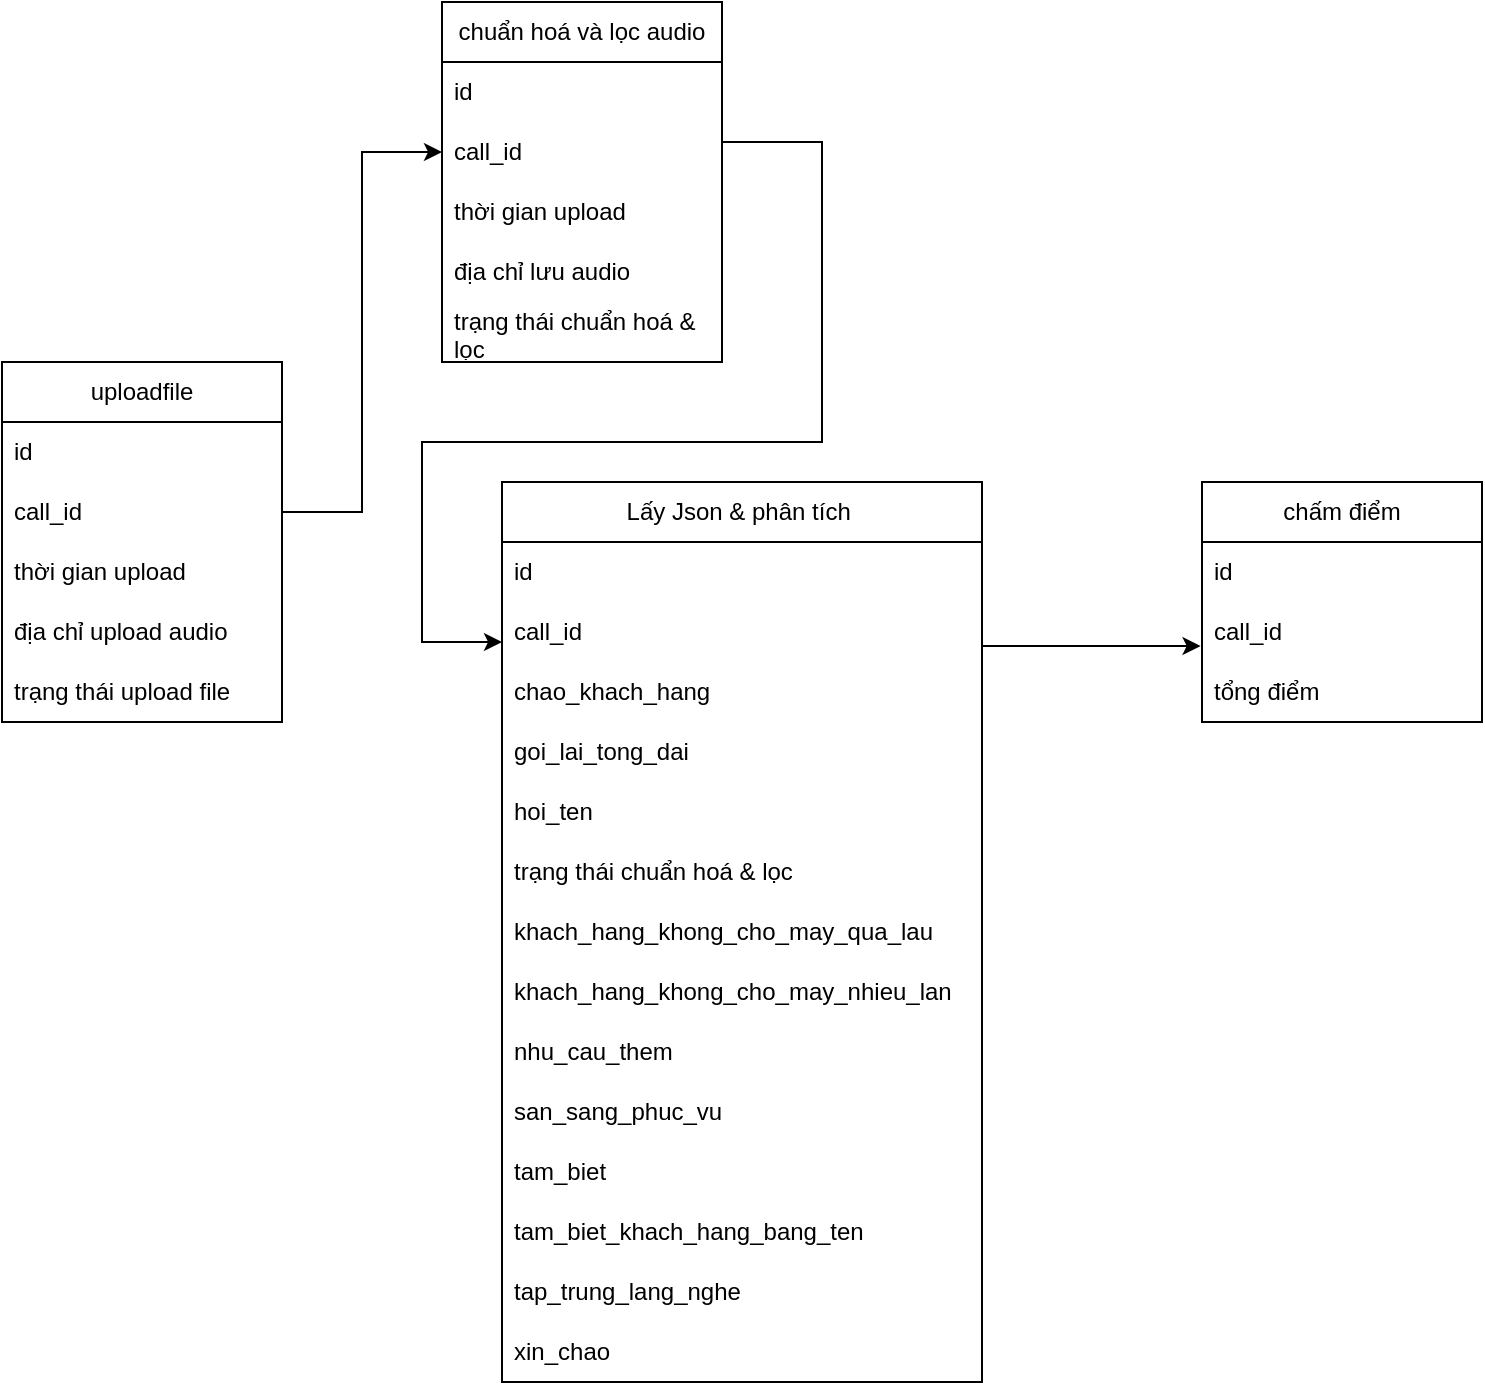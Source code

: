 <mxfile version="28.2.5">
  <diagram name="Trang-1" id="b7IzFQR7ubFrYpVkHI3m">
    <mxGraphModel dx="974" dy="506" grid="1" gridSize="10" guides="1" tooltips="1" connect="1" arrows="1" fold="1" page="1" pageScale="1" pageWidth="827" pageHeight="1169" math="0" shadow="0">
      <root>
        <mxCell id="0" />
        <mxCell id="1" parent="0" />
        <mxCell id="tm8JLvvGSzih3OHp50hc-1" value="uploadfile" style="swimlane;fontStyle=0;childLayout=stackLayout;horizontal=1;startSize=30;horizontalStack=0;resizeParent=1;resizeParentMax=0;resizeLast=0;collapsible=1;marginBottom=0;whiteSpace=wrap;html=1;" parent="1" vertex="1">
          <mxGeometry x="150" y="200" width="140" height="180" as="geometry" />
        </mxCell>
        <mxCell id="tm8JLvvGSzih3OHp50hc-2" value="id" style="text;strokeColor=none;fillColor=none;align=left;verticalAlign=middle;spacingLeft=4;spacingRight=4;overflow=hidden;points=[[0,0.5],[1,0.5]];portConstraint=eastwest;rotatable=0;whiteSpace=wrap;html=1;" parent="tm8JLvvGSzih3OHp50hc-1" vertex="1">
          <mxGeometry y="30" width="140" height="30" as="geometry" />
        </mxCell>
        <mxCell id="tm8JLvvGSzih3OHp50hc-12" value="call_id" style="text;strokeColor=none;fillColor=none;align=left;verticalAlign=middle;spacingLeft=4;spacingRight=4;overflow=hidden;points=[[0,0.5],[1,0.5]];portConstraint=eastwest;rotatable=0;whiteSpace=wrap;html=1;" parent="tm8JLvvGSzih3OHp50hc-1" vertex="1">
          <mxGeometry y="60" width="140" height="30" as="geometry" />
        </mxCell>
        <mxCell id="tm8JLvvGSzih3OHp50hc-3" value="thời gian upload" style="text;strokeColor=none;fillColor=none;align=left;verticalAlign=middle;spacingLeft=4;spacingRight=4;overflow=hidden;points=[[0,0.5],[1,0.5]];portConstraint=eastwest;rotatable=0;whiteSpace=wrap;html=1;" parent="tm8JLvvGSzih3OHp50hc-1" vertex="1">
          <mxGeometry y="90" width="140" height="30" as="geometry" />
        </mxCell>
        <mxCell id="tm8JLvvGSzih3OHp50hc-4" value="địa chỉ upload audio" style="text;strokeColor=none;fillColor=none;align=left;verticalAlign=middle;spacingLeft=4;spacingRight=4;overflow=hidden;points=[[0,0.5],[1,0.5]];portConstraint=eastwest;rotatable=0;whiteSpace=wrap;html=1;" parent="tm8JLvvGSzih3OHp50hc-1" vertex="1">
          <mxGeometry y="120" width="140" height="30" as="geometry" />
        </mxCell>
        <mxCell id="tm8JLvvGSzih3OHp50hc-5" value="trạng thái upload file" style="text;strokeColor=none;fillColor=none;align=left;verticalAlign=middle;spacingLeft=4;spacingRight=4;overflow=hidden;points=[[0,0.5],[1,0.5]];portConstraint=eastwest;rotatable=0;whiteSpace=wrap;html=1;" parent="tm8JLvvGSzih3OHp50hc-1" vertex="1">
          <mxGeometry y="150" width="140" height="30" as="geometry" />
        </mxCell>
        <mxCell id="tm8JLvvGSzih3OHp50hc-6" value="chuẩn hoá và lọc audio" style="swimlane;fontStyle=0;childLayout=stackLayout;horizontal=1;startSize=30;horizontalStack=0;resizeParent=1;resizeParentMax=0;resizeLast=0;collapsible=1;marginBottom=0;whiteSpace=wrap;html=1;" parent="1" vertex="1">
          <mxGeometry x="370" y="20" width="140" height="180" as="geometry" />
        </mxCell>
        <mxCell id="tm8JLvvGSzih3OHp50hc-7" value="id" style="text;strokeColor=none;fillColor=none;align=left;verticalAlign=middle;spacingLeft=4;spacingRight=4;overflow=hidden;points=[[0,0.5],[1,0.5]];portConstraint=eastwest;rotatable=0;whiteSpace=wrap;html=1;" parent="tm8JLvvGSzih3OHp50hc-6" vertex="1">
          <mxGeometry y="30" width="140" height="30" as="geometry" />
        </mxCell>
        <mxCell id="tm8JLvvGSzih3OHp50hc-13" value="call_id" style="text;strokeColor=none;fillColor=none;align=left;verticalAlign=middle;spacingLeft=4;spacingRight=4;overflow=hidden;points=[[0,0.5],[1,0.5]];portConstraint=eastwest;rotatable=0;whiteSpace=wrap;html=1;" parent="tm8JLvvGSzih3OHp50hc-6" vertex="1">
          <mxGeometry y="60" width="140" height="30" as="geometry" />
        </mxCell>
        <mxCell id="tm8JLvvGSzih3OHp50hc-8" value="thời gian upload" style="text;strokeColor=none;fillColor=none;align=left;verticalAlign=middle;spacingLeft=4;spacingRight=4;overflow=hidden;points=[[0,0.5],[1,0.5]];portConstraint=eastwest;rotatable=0;whiteSpace=wrap;html=1;" parent="tm8JLvvGSzih3OHp50hc-6" vertex="1">
          <mxGeometry y="90" width="140" height="30" as="geometry" />
        </mxCell>
        <mxCell id="tm8JLvvGSzih3OHp50hc-9" value="địa chỉ lưu audio" style="text;strokeColor=none;fillColor=none;align=left;verticalAlign=middle;spacingLeft=4;spacingRight=4;overflow=hidden;points=[[0,0.5],[1,0.5]];portConstraint=eastwest;rotatable=0;whiteSpace=wrap;html=1;" parent="tm8JLvvGSzih3OHp50hc-6" vertex="1">
          <mxGeometry y="120" width="140" height="30" as="geometry" />
        </mxCell>
        <mxCell id="tm8JLvvGSzih3OHp50hc-10" value="trạng thái chuẩn hoá &amp;amp; lọc" style="text;strokeColor=none;fillColor=none;align=left;verticalAlign=middle;spacingLeft=4;spacingRight=4;overflow=hidden;points=[[0,0.5],[1,0.5]];portConstraint=eastwest;rotatable=0;whiteSpace=wrap;html=1;" parent="tm8JLvvGSzih3OHp50hc-6" vertex="1">
          <mxGeometry y="150" width="140" height="30" as="geometry" />
        </mxCell>
        <mxCell id="tm8JLvvGSzih3OHp50hc-11" value="" style="edgeStyle=orthogonalEdgeStyle;rounded=0;orthogonalLoop=1;jettySize=auto;html=1;exitX=1;exitY=0.5;exitDx=0;exitDy=0;entryX=0;entryY=0.5;entryDx=0;entryDy=0;" parent="1" source="tm8JLvvGSzih3OHp50hc-12" target="tm8JLvvGSzih3OHp50hc-13" edge="1">
          <mxGeometry relative="1" as="geometry" />
        </mxCell>
        <mxCell id="uPiKIG9koKfPiRTt9gUV-1" value="Lấy Json &amp;amp; phân tích&amp;nbsp;" style="swimlane;fontStyle=0;childLayout=stackLayout;horizontal=1;startSize=30;horizontalStack=0;resizeParent=1;resizeParentMax=0;resizeLast=0;collapsible=1;marginBottom=0;whiteSpace=wrap;html=1;" vertex="1" parent="1">
          <mxGeometry x="400" y="260" width="240" height="450" as="geometry" />
        </mxCell>
        <mxCell id="uPiKIG9koKfPiRTt9gUV-2" value="id" style="text;strokeColor=none;fillColor=none;align=left;verticalAlign=middle;spacingLeft=4;spacingRight=4;overflow=hidden;points=[[0,0.5],[1,0.5]];portConstraint=eastwest;rotatable=0;whiteSpace=wrap;html=1;" vertex="1" parent="uPiKIG9koKfPiRTt9gUV-1">
          <mxGeometry y="30" width="240" height="30" as="geometry" />
        </mxCell>
        <mxCell id="uPiKIG9koKfPiRTt9gUV-3" value="call_id" style="text;strokeColor=none;fillColor=none;align=left;verticalAlign=middle;spacingLeft=4;spacingRight=4;overflow=hidden;points=[[0,0.5],[1,0.5]];portConstraint=eastwest;rotatable=0;whiteSpace=wrap;html=1;" vertex="1" parent="uPiKIG9koKfPiRTt9gUV-1">
          <mxGeometry y="60" width="240" height="30" as="geometry" />
        </mxCell>
        <mxCell id="uPiKIG9koKfPiRTt9gUV-4" value="chao_khach_hang" style="text;strokeColor=none;fillColor=none;align=left;verticalAlign=middle;spacingLeft=4;spacingRight=4;overflow=hidden;points=[[0,0.5],[1,0.5]];portConstraint=eastwest;rotatable=0;whiteSpace=wrap;html=1;" vertex="1" parent="uPiKIG9koKfPiRTt9gUV-1">
          <mxGeometry y="90" width="240" height="30" as="geometry" />
        </mxCell>
        <mxCell id="uPiKIG9koKfPiRTt9gUV-5" value="goi_lai_tong_dai" style="text;strokeColor=none;fillColor=none;align=left;verticalAlign=middle;spacingLeft=4;spacingRight=4;overflow=hidden;points=[[0,0.5],[1,0.5]];portConstraint=eastwest;rotatable=0;whiteSpace=wrap;html=1;" vertex="1" parent="uPiKIG9koKfPiRTt9gUV-1">
          <mxGeometry y="120" width="240" height="30" as="geometry" />
        </mxCell>
        <mxCell id="uPiKIG9koKfPiRTt9gUV-6" value="hoi_ten" style="text;strokeColor=none;fillColor=none;align=left;verticalAlign=middle;spacingLeft=4;spacingRight=4;overflow=hidden;points=[[0,0.5],[1,0.5]];portConstraint=eastwest;rotatable=0;whiteSpace=wrap;html=1;" vertex="1" parent="uPiKIG9koKfPiRTt9gUV-1">
          <mxGeometry y="150" width="240" height="30" as="geometry" />
        </mxCell>
        <mxCell id="uPiKIG9koKfPiRTt9gUV-8" value="trạng thái chuẩn hoá &amp;amp; lọc" style="text;strokeColor=none;fillColor=none;align=left;verticalAlign=middle;spacingLeft=4;spacingRight=4;overflow=hidden;points=[[0,0.5],[1,0.5]];portConstraint=eastwest;rotatable=0;whiteSpace=wrap;html=1;" vertex="1" parent="uPiKIG9koKfPiRTt9gUV-1">
          <mxGeometry y="180" width="240" height="30" as="geometry" />
        </mxCell>
        <mxCell id="uPiKIG9koKfPiRTt9gUV-10" value="khach_hang_khong_cho_may_qua_lau" style="text;strokeColor=none;fillColor=none;align=left;verticalAlign=middle;spacingLeft=4;spacingRight=4;overflow=hidden;points=[[0,0.5],[1,0.5]];portConstraint=eastwest;rotatable=0;whiteSpace=wrap;html=1;" vertex="1" parent="uPiKIG9koKfPiRTt9gUV-1">
          <mxGeometry y="210" width="240" height="30" as="geometry" />
        </mxCell>
        <mxCell id="uPiKIG9koKfPiRTt9gUV-11" value="khach_hang_khong_cho_may_nhieu_lan" style="text;strokeColor=none;fillColor=none;align=left;verticalAlign=middle;spacingLeft=4;spacingRight=4;overflow=hidden;points=[[0,0.5],[1,0.5]];portConstraint=eastwest;rotatable=0;whiteSpace=wrap;html=1;" vertex="1" parent="uPiKIG9koKfPiRTt9gUV-1">
          <mxGeometry y="240" width="240" height="30" as="geometry" />
        </mxCell>
        <mxCell id="uPiKIG9koKfPiRTt9gUV-12" value="nhu_cau_them" style="text;strokeColor=none;fillColor=none;align=left;verticalAlign=middle;spacingLeft=4;spacingRight=4;overflow=hidden;points=[[0,0.5],[1,0.5]];portConstraint=eastwest;rotatable=0;whiteSpace=wrap;html=1;" vertex="1" parent="uPiKIG9koKfPiRTt9gUV-1">
          <mxGeometry y="270" width="240" height="30" as="geometry" />
        </mxCell>
        <mxCell id="uPiKIG9koKfPiRTt9gUV-13" value="san_sang_phuc_vu" style="text;strokeColor=none;fillColor=none;align=left;verticalAlign=middle;spacingLeft=4;spacingRight=4;overflow=hidden;points=[[0,0.5],[1,0.5]];portConstraint=eastwest;rotatable=0;whiteSpace=wrap;html=1;" vertex="1" parent="uPiKIG9koKfPiRTt9gUV-1">
          <mxGeometry y="300" width="240" height="30" as="geometry" />
        </mxCell>
        <mxCell id="uPiKIG9koKfPiRTt9gUV-14" value="tam_biet" style="text;strokeColor=none;fillColor=none;align=left;verticalAlign=middle;spacingLeft=4;spacingRight=4;overflow=hidden;points=[[0,0.5],[1,0.5]];portConstraint=eastwest;rotatable=0;whiteSpace=wrap;html=1;" vertex="1" parent="uPiKIG9koKfPiRTt9gUV-1">
          <mxGeometry y="330" width="240" height="30" as="geometry" />
        </mxCell>
        <mxCell id="uPiKIG9koKfPiRTt9gUV-15" value="tam_biet_khach_hang_bang_ten" style="text;strokeColor=none;fillColor=none;align=left;verticalAlign=middle;spacingLeft=4;spacingRight=4;overflow=hidden;points=[[0,0.5],[1,0.5]];portConstraint=eastwest;rotatable=0;whiteSpace=wrap;html=1;" vertex="1" parent="uPiKIG9koKfPiRTt9gUV-1">
          <mxGeometry y="360" width="240" height="30" as="geometry" />
        </mxCell>
        <mxCell id="uPiKIG9koKfPiRTt9gUV-16" value="tap_trung_lang_nghe" style="text;strokeColor=none;fillColor=none;align=left;verticalAlign=middle;spacingLeft=4;spacingRight=4;overflow=hidden;points=[[0,0.5],[1,0.5]];portConstraint=eastwest;rotatable=0;whiteSpace=wrap;html=1;" vertex="1" parent="uPiKIG9koKfPiRTt9gUV-1">
          <mxGeometry y="390" width="240" height="30" as="geometry" />
        </mxCell>
        <mxCell id="uPiKIG9koKfPiRTt9gUV-17" value="xin_chao" style="text;strokeColor=none;fillColor=none;align=left;verticalAlign=middle;spacingLeft=4;spacingRight=4;overflow=hidden;points=[[0,0.5],[1,0.5]];portConstraint=eastwest;rotatable=0;whiteSpace=wrap;html=1;" vertex="1" parent="uPiKIG9koKfPiRTt9gUV-1">
          <mxGeometry y="420" width="240" height="30" as="geometry" />
        </mxCell>
        <mxCell id="uPiKIG9koKfPiRTt9gUV-18" value="" style="endArrow=classic;html=1;rounded=0;entryX=0;entryY=0.667;entryDx=0;entryDy=0;entryPerimeter=0;" edge="1" parent="1" target="uPiKIG9koKfPiRTt9gUV-3">
          <mxGeometry width="50" height="50" relative="1" as="geometry">
            <mxPoint x="510" y="90" as="sourcePoint" />
            <mxPoint x="420" y="320" as="targetPoint" />
            <Array as="points">
              <mxPoint x="560" y="90" />
              <mxPoint x="560" y="240" />
              <mxPoint x="360" y="240" />
              <mxPoint x="360" y="340" />
            </Array>
          </mxGeometry>
        </mxCell>
        <mxCell id="uPiKIG9koKfPiRTt9gUV-19" value="chấm điểm" style="swimlane;fontStyle=0;childLayout=stackLayout;horizontal=1;startSize=30;horizontalStack=0;resizeParent=1;resizeParentMax=0;resizeLast=0;collapsible=1;marginBottom=0;whiteSpace=wrap;html=1;" vertex="1" parent="1">
          <mxGeometry x="750" y="260" width="140" height="120" as="geometry" />
        </mxCell>
        <mxCell id="uPiKIG9koKfPiRTt9gUV-20" value="id" style="text;strokeColor=none;fillColor=none;align=left;verticalAlign=middle;spacingLeft=4;spacingRight=4;overflow=hidden;points=[[0,0.5],[1,0.5]];portConstraint=eastwest;rotatable=0;whiteSpace=wrap;html=1;" vertex="1" parent="uPiKIG9koKfPiRTt9gUV-19">
          <mxGeometry y="30" width="140" height="30" as="geometry" />
        </mxCell>
        <mxCell id="uPiKIG9koKfPiRTt9gUV-21" value="call_id" style="text;strokeColor=none;fillColor=none;align=left;verticalAlign=middle;spacingLeft=4;spacingRight=4;overflow=hidden;points=[[0,0.5],[1,0.5]];portConstraint=eastwest;rotatable=0;whiteSpace=wrap;html=1;" vertex="1" parent="uPiKIG9koKfPiRTt9gUV-19">
          <mxGeometry y="60" width="140" height="30" as="geometry" />
        </mxCell>
        <mxCell id="uPiKIG9koKfPiRTt9gUV-22" value="tổng điểm" style="text;strokeColor=none;fillColor=none;align=left;verticalAlign=middle;spacingLeft=4;spacingRight=4;overflow=hidden;points=[[0,0.5],[1,0.5]];portConstraint=eastwest;rotatable=0;whiteSpace=wrap;html=1;" vertex="1" parent="uPiKIG9koKfPiRTt9gUV-19">
          <mxGeometry y="90" width="140" height="30" as="geometry" />
        </mxCell>
        <mxCell id="uPiKIG9koKfPiRTt9gUV-23" value="" style="endArrow=classic;html=1;rounded=0;exitX=1.002;exitY=0.734;exitDx=0;exitDy=0;exitPerimeter=0;entryX=-0.005;entryY=0.734;entryDx=0;entryDy=0;entryPerimeter=0;" edge="1" parent="1" source="uPiKIG9koKfPiRTt9gUV-3" target="uPiKIG9koKfPiRTt9gUV-21">
          <mxGeometry width="50" height="50" relative="1" as="geometry">
            <mxPoint x="680" y="340" as="sourcePoint" />
            <mxPoint x="730" y="290" as="targetPoint" />
          </mxGeometry>
        </mxCell>
      </root>
    </mxGraphModel>
  </diagram>
</mxfile>
